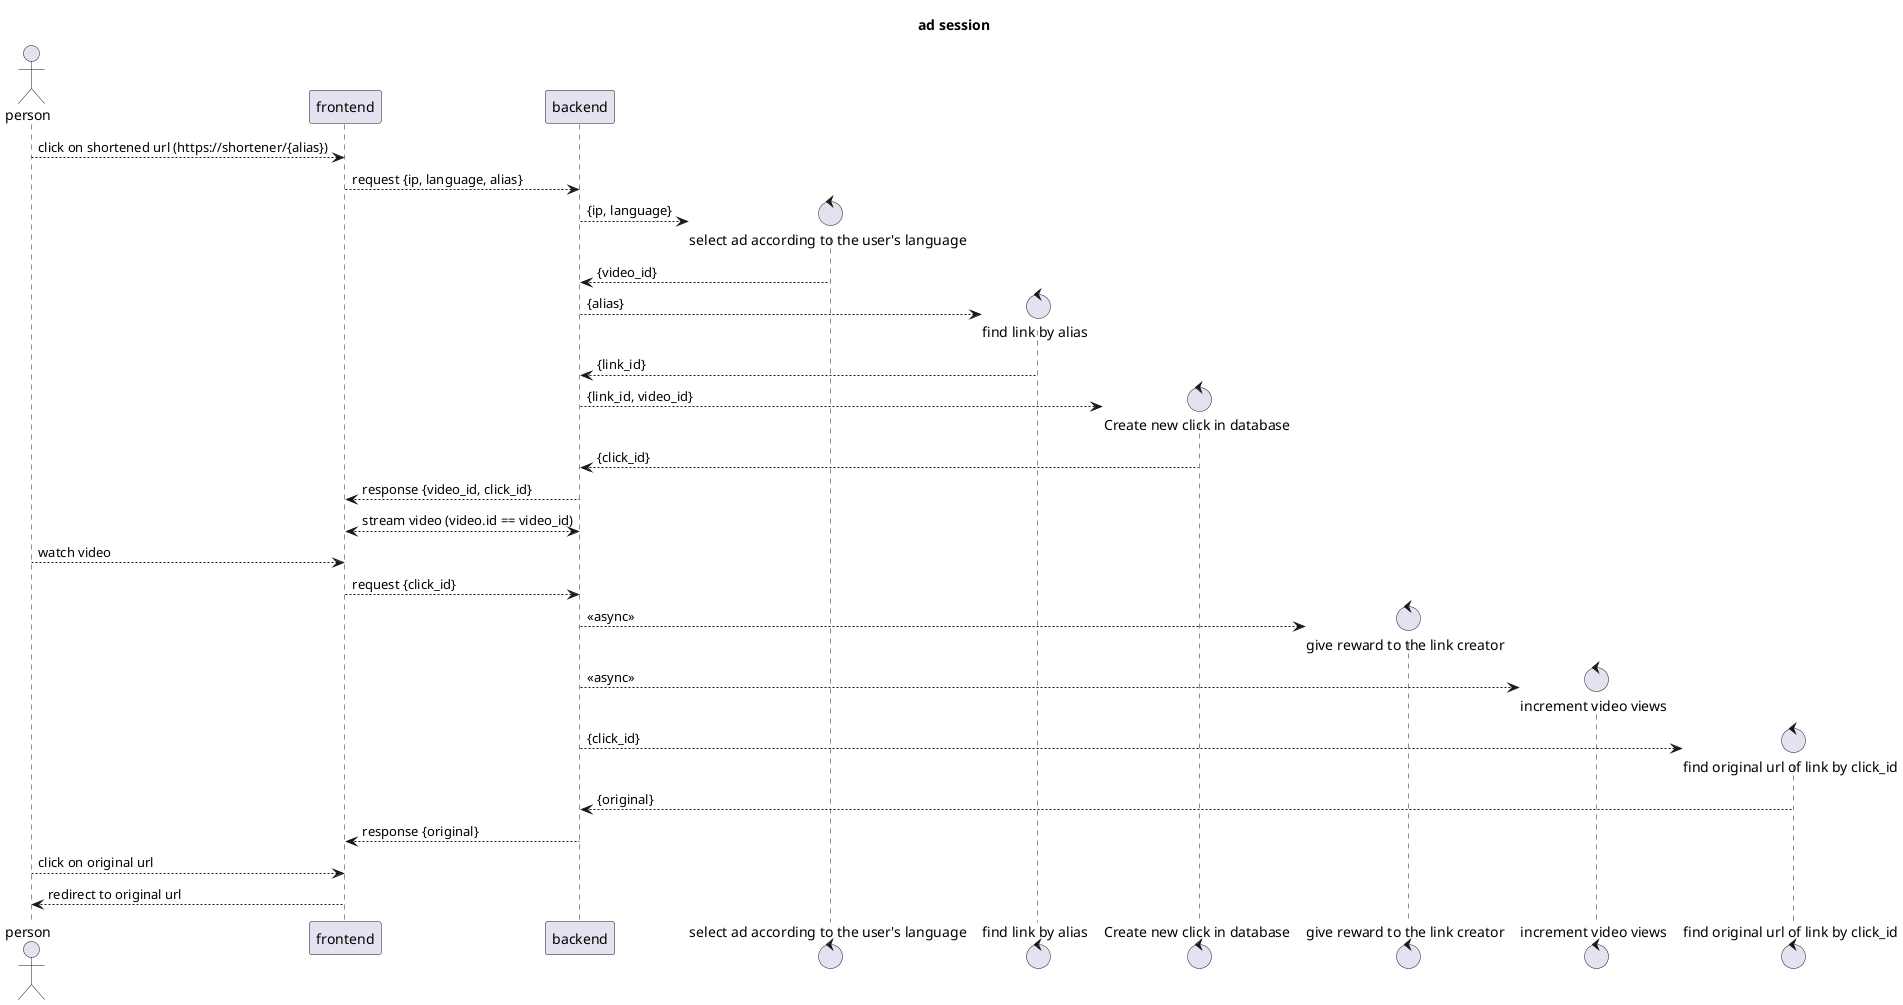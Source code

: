 @startuml
title ad session

actor "person" as person
participant "frontend" as frontend
participant "backend" as backend

person --> frontend : click on shortened url (https://shortener/{alias})

frontend --> backend : request {ip, language, alias}

create control "select ad according to the user's language" as selectAD
backend --> selectAD : {ip, language}
backend <-- selectAD : {video_id}

create control "find link by alias" as find
backend --> find : {alias}
backend <-- find : {link_id}

create control "Create new click in database" as createClick
backend --> createClick : {link_id, video_id}
backend <-- createClick : {click_id}

frontend <-- backend : response {video_id, click_id}
frontend <--> backend : stream video (video.id == video_id)

person --> frontend : watch video
frontend --> backend : request {click_id}

create control "give reward to the link creator" as reward
backend --> reward : <<async>>

create control "increment video views" as increment
backend --> increment : <<async>>

create control "find original url of link by click_id" as findByClick
backend --> findByClick : {click_id}
backend <-- findByClick : {original}

frontend <-- backend : response {original}

person --> frontend : click on original url
person <-- frontend : redirect to original url

@enduml